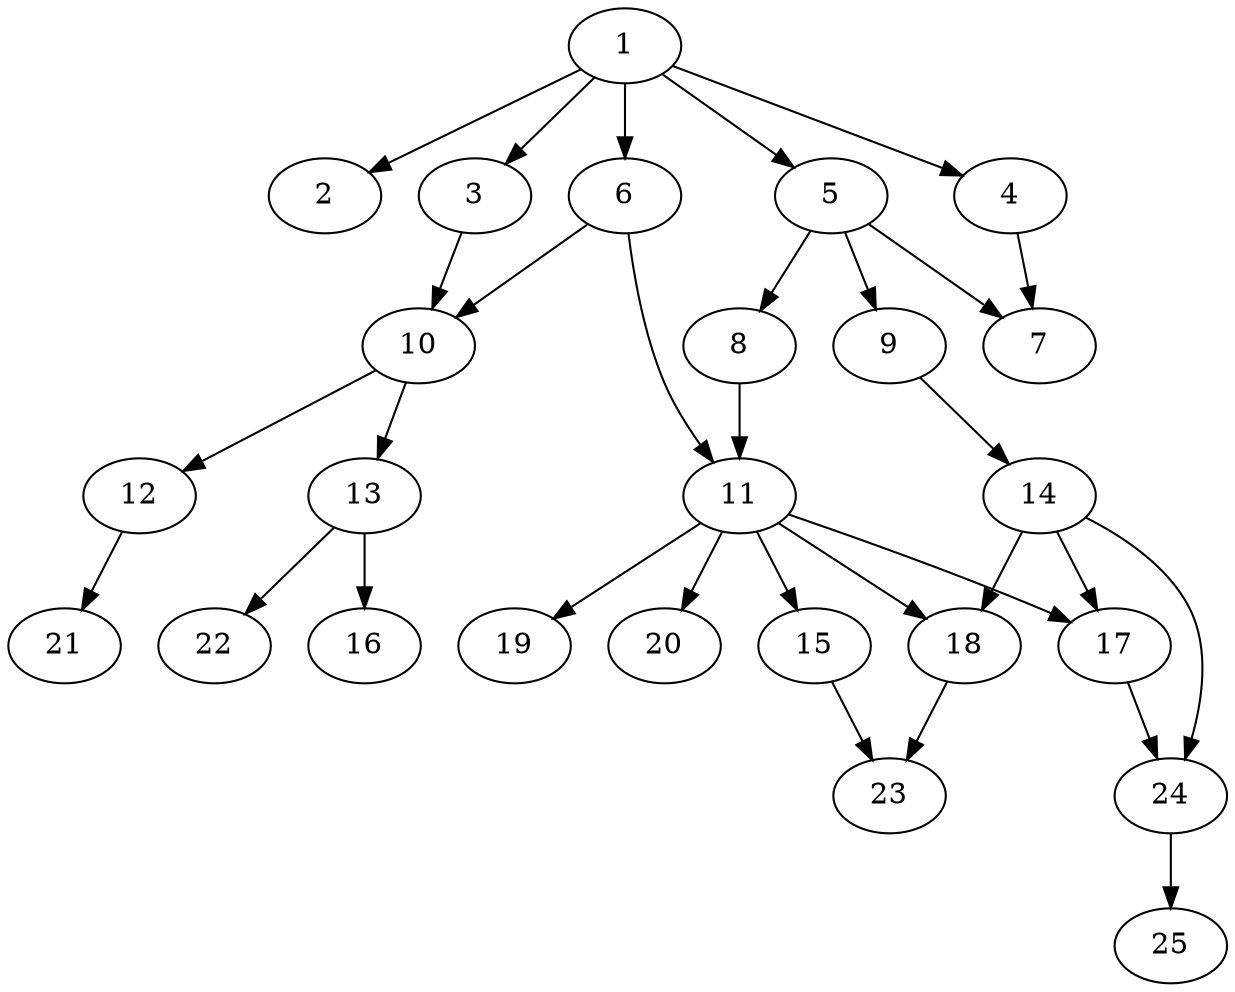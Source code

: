 // DAG automatically generated by daggen at Tue Jul 12 21:12:41 2022
// ./daggen -n 25 --fat 0.4 --density 0.4 --regular 0.2 --jump 2 --minalpha 20 --maxalpha 200 --dot -o ../task25.dot 
digraph G {
  1 [size="15637381330", alpha="20.62"]
  1 -> 2 [size ="536870912"]
  1 -> 3 [size ="536870912"]
  1 -> 4 [size ="536870912"]
  1 -> 5 [size ="536870912"]
  1 -> 6 [size ="536870912"]
  2 [size="549755813888", alpha="146.15"]
  3 [size="233998679928", alpha="29.22"]
  3 -> 10 [size ="536870912"]
  4 [size="1073741824000", alpha="145.89"]
  4 -> 7 [size ="838860800"]
  5 [size="16122913762", alpha="191.33"]
  5 -> 7 [size ="536870912"]
  5 -> 8 [size ="536870912"]
  5 -> 9 [size ="536870912"]
  6 [size="129530425020", alpha="154.60"]
  6 -> 10 [size ="134217728"]
  6 -> 11 [size ="134217728"]
  7 [size="7255027669", alpha="36.35"]
  8 [size="27412945368", alpha="104.99"]
  8 -> 11 [size ="536870912"]
  9 [size="28991029248", alpha="168.30"]
  9 -> 14 [size ="75497472"]
  10 [size="628596536845", alpha="71.23"]
  10 -> 12 [size ="411041792"]
  10 -> 13 [size ="411041792"]
  11 [size="11808862783", alpha="29.88"]
  11 -> 15 [size ="33554432"]
  11 -> 17 [size ="33554432"]
  11 -> 18 [size ="33554432"]
  11 -> 19 [size ="33554432"]
  11 -> 20 [size ="33554432"]
  12 [size="134217728000", alpha="52.94"]
  12 -> 21 [size ="209715200"]
  13 [size="368293445632", alpha="174.39"]
  13 -> 16 [size ="411041792"]
  13 -> 22 [size ="411041792"]
  14 [size="8589934592", alpha="67.30"]
  14 -> 17 [size ="33554432"]
  14 -> 18 [size ="33554432"]
  14 -> 24 [size ="33554432"]
  15 [size="1073741824000", alpha="146.25"]
  15 -> 23 [size ="838860800"]
  16 [size="68719476736", alpha="99.21"]
  17 [size="142871393052", alpha="180.81"]
  17 -> 24 [size ="134217728"]
  18 [size="549217377327", alpha="137.40"]
  18 -> 23 [size ="411041792"]
  19 [size="1073741824000", alpha="86.30"]
  20 [size="472294556292", alpha="67.04"]
  21 [size="1037633951585", alpha="188.37"]
  22 [size="869319849114", alpha="156.54"]
  23 [size="125311585752", alpha="117.79"]
  24 [size="971735370355", alpha="57.50"]
  24 -> 25 [size ="838860800"]
  25 [size="2932428549", alpha="173.92"]
}
